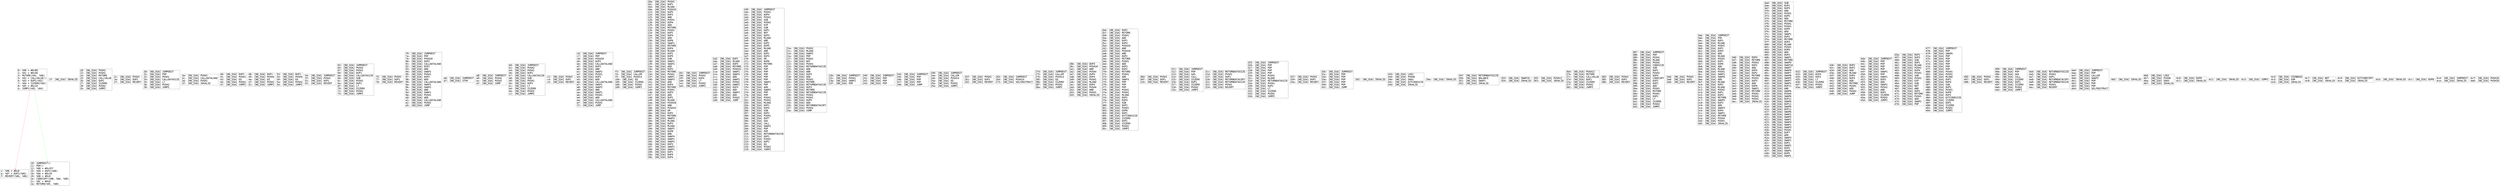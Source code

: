 digraph "graph.cfg.gv" {
	subgraph global {
		node [fontname=Courier fontsize=30.0 rank=same shape=box]
		block_0 [label="0: %00 = #0x80\l2: %01 = #0x40\l4: MSTORE(%01, %00)\l5: %02 = CALLVALUE()\l6: %03 = DUP1(%02)\l7: %04 = ISZERO(%02)\l8: %05 = #0x10\lb: JUMPI(%05, %04)\l"]
		block_c [label="c: %06 = #0x0\le: %07 = DUP1(%06)\lf: REVERT(%06, %06)\l"]
		block_10 [label="10: JUMPDEST()\l11: POP()\l12: %08 = #0x357\l15: %09 = DUP1(%08)\l16: %0A = #0x20\l19: %0B = #0x0\l1b: CODECOPY(%0B, %0A, %08)\l1c: %0C = #0x0\l1e: RETURN(%0C, %08)\l"]
		block_1f [label="1f: [NO_SSA] INVALID\l"]
		block_20 [label="20: [NO_SSA] PUSH1\l22: [NO_SSA] PUSH1\l24: [NO_SSA] MSTORE\l25: [NO_SSA] CALLVALUE\l26: [NO_SSA] DUP1\l27: [NO_SSA] ISZERO\l28: [NO_SSA] PUSH2\l2b: [NO_SSA] JUMPI\l"]
		block_2c [label="2c: [NO_SSA] PUSH1\l2e: [NO_SSA] DUP1\l2f: [NO_SSA] REVERT\l"]
		block_30 [label="30: [NO_SSA] JUMPDEST\l31: [NO_SSA] POP\l32: [NO_SSA] PUSH1\l34: [NO_SSA] CALLDATASIZE\l35: [NO_SSA] LT\l36: [NO_SSA] PUSH2\l39: [NO_SSA] JUMPI\l"]
		block_3a [label="3a: [NO_SSA] PUSH1\l3c: [NO_SSA] CALLDATALOAD\l3d: [NO_SSA] PUSH1\l3f: [NO_SSA] INVALID\l"]
		block_40 [label="40: [NO_SSA] DUP1\l41: [NO_SSA] PUSH1\l43: [NO_SSA] EQ\l44: [NO_SSA] PUSH2\l47: [NO_SSA] JUMPI\l"]
		block_48 [label="48: [NO_SSA] DUP1\l49: [NO_SSA] PUSH4\l4e: [NO_SSA] EQ\l4f: [NO_SSA] PUSH2\l52: [NO_SSA] JUMPI\l"]
		block_53 [label="53: [NO_SSA] DUP1\l54: [NO_SSA] PUSH4\l59: [NO_SSA] EQ\l5a: [NO_SSA] PUSH2\l5d: [NO_SSA] JUMPI\l"]
		block_5e [label="5e: [NO_SSA] JUMPDEST\l5f: [NO_SSA] PUSH1\l61: [NO_SSA] DUP1\l62: [NO_SSA] REVERT\l"]
		block_63 [label="63: [NO_SSA] JUMPDEST\l64: [NO_SSA] PUSH2\l67: [NO_SSA] PUSH1\l69: [NO_SSA] DUP1\l6a: [NO_SSA] CALLDATASIZE\l6b: [NO_SSA] SUB\l6c: [NO_SSA] PUSH1\l6e: [NO_SSA] DUP2\l6f: [NO_SSA] LT\l70: [NO_SSA] ISZERO\l71: [NO_SSA] PUSH2\l74: [NO_SSA] JUMPI\l"]
		block_75 [label="75: [NO_SSA] PUSH1\l77: [NO_SSA] DUP1\l78: [NO_SSA] REVERT\l"]
		block_79 [label="79: [NO_SSA] JUMPDEST\l7a: [NO_SSA] POP\l7b: [NO_SSA] PUSH20\l90: [NO_SSA] DUP2\l91: [NO_SSA] CALLDATALOAD\l92: [NO_SSA] DUP2\l93: [NO_SSA] AND\l94: [NO_SSA] SWAP2\l95: [NO_SSA] PUSH1\l97: [NO_SSA] DUP2\l98: [NO_SSA] ADD\l99: [NO_SSA] CALLDATALOAD\l9a: [NO_SSA] SWAP1\l9b: [NO_SSA] SWAP2\l9c: [NO_SSA] AND\l9d: [NO_SSA] SWAP1\l9e: [NO_SSA] PUSH1\la0: [NO_SSA] ADD\la1: [NO_SSA] CALLDATALOAD\la2: [NO_SSA] PUSH2\la5: [NO_SSA] JUMP\l"]
		block_a6 [label="a6: [NO_SSA] JUMPDEST\la7: [NO_SSA] STOP\l"]
		block_a8 [label="a8: [NO_SSA] JUMPDEST\la9: [NO_SSA] PUSH2\lac: [NO_SSA] PUSH2\laf: [NO_SSA] JUMP\l"]
		block_b0 [label="b0: [NO_SSA] JUMPDEST\lb1: [NO_SSA] PUSH2\lb4: [NO_SSA] PUSH1\lb6: [NO_SSA] DUP1\lb7: [NO_SSA] CALLDATASIZE\lb8: [NO_SSA] SUB\lb9: [NO_SSA] PUSH1\lbb: [NO_SSA] DUP2\lbc: [NO_SSA] LT\lbd: [NO_SSA] ISZERO\lbe: [NO_SSA] PUSH2\lc1: [NO_SSA] JUMPI\l"]
		block_c2 [label="c2: [NO_SSA] PUSH1\lc4: [NO_SSA] DUP1\lc5: [NO_SSA] REVERT\l"]
		block_c6 [label="c6: [NO_SSA] JUMPDEST\lc7: [NO_SSA] POP\lc8: [NO_SSA] PUSH20\ldd: [NO_SSA] DUP2\lde: [NO_SSA] CALLDATALOAD\ldf: [NO_SSA] DUP2\le0: [NO_SSA] AND\le1: [NO_SSA] SWAP2\le2: [NO_SSA] PUSH1\le4: [NO_SSA] DUP2\le5: [NO_SSA] ADD\le6: [NO_SSA] CALLDATALOAD\le7: [NO_SSA] SWAP1\le8: [NO_SSA] SWAP2\le9: [NO_SSA] AND\lea: [NO_SSA] SWAP1\leb: [NO_SSA] PUSH1\led: [NO_SSA] ADD\lee: [NO_SSA] CALLDATALOAD\lef: [NO_SSA] PUSH2\lf2: [NO_SSA] JUMP\l"]
		block_f3 [label="f3: [NO_SSA] JUMPDEST\lf4: [NO_SSA] CALLER\lf5: [NO_SSA] PUSH14\l104: [NO_SSA] EQ\l105: [NO_SSA] ISZERO\l106: [NO_SSA] PUSH2\l109: [NO_SSA] JUMPI\l"]
		block_10a [label="10a: [NO_SSA] PUSH1\l10c: [NO_SSA] DUP1\l10d: [NO_SSA] MLOAD\l10e: [NO_SSA] PUSH20\l123: [NO_SSA] DUP5\l124: [NO_SSA] DUP2\l125: [NO_SSA] AND\l126: [NO_SSA] PUSH1\l128: [NO_SSA] DUP4\l129: [NO_SSA] ADD\l12a: [NO_SSA] MSTORE\l12b: [NO_SSA] PUSH1\l12d: [NO_SSA] DUP1\l12e: [NO_SSA] DUP4\l12f: [NO_SSA] ADD\l130: [NO_SSA] DUP6\l131: [NO_SSA] SWAP1\l132: [NO_SSA] MSTORE\l133: [NO_SSA] DUP4\l134: [NO_SSA] MLOAD\l135: [NO_SSA] DUP1\l136: [NO_SSA] DUP5\l137: [NO_SSA] SUB\l138: [NO_SSA] SWAP1\l139: [NO_SSA] SWAP2\l13a: [NO_SSA] ADD\l13b: [NO_SSA] DUP2\l13c: [NO_SSA] MSTORE\l13d: [NO_SSA] PUSH1\l13f: [NO_SSA] SWAP1\l140: [NO_SSA] SWAP3\l141: [NO_SSA] ADD\l142: [NO_SSA] DUP4\l143: [NO_SSA] MSTORE\l144: [NO_SSA] PUSH1\l146: [NO_SSA] DUP3\l147: [NO_SSA] ADD\l148: [NO_SSA] DUP1\l149: [NO_SSA] MLOAD\l14a: [NO_SSA] PUSH28\l167: [NO_SSA] AND\l168: [NO_SSA] PUSH32\l189: [NO_SSA] OR\l18a: [NO_SSA] DUP2\l18b: [NO_SSA] MSTORE\l18c: [NO_SSA] SWAP3\l18d: [NO_SSA] MLOAD\l18e: [NO_SSA] DUP3\l18f: [NO_SSA] MLOAD\l190: [NO_SSA] SWAP2\l191: [NO_SSA] DUP8\l192: [NO_SSA] AND\l193: [NO_SSA] SWAP4\l194: [NO_SSA] SWAP1\l195: [NO_SSA] SWAP2\l196: [NO_SSA] DUP3\l197: [NO_SSA] SWAP2\l198: [NO_SSA] SWAP1\l199: [NO_SSA] DUP1\l19a: [NO_SSA] DUP4\l19b: [NO_SSA] DUP4\l"]
		block_19c [label="19c: [NO_SSA] JUMPDEST\l19d: [NO_SSA] PUSH1\l19f: [NO_SSA] DUP4\l1a0: [NO_SSA] LT\l1a1: [NO_SSA] PUSH2\l1a4: [NO_SSA] JUMPI\l"]
		block_1a5 [label="1a5: [NO_SSA] DUP1\l1a6: [NO_SSA] MLOAD\l1a7: [NO_SSA] DUP3\l1a8: [NO_SSA] MSTORE\l1a9: [NO_SSA] PUSH32\l1ca: [NO_SSA] SWAP1\l1cb: [NO_SSA] SWAP3\l1cc: [NO_SSA] ADD\l1cd: [NO_SSA] SWAP2\l1ce: [NO_SSA] PUSH1\l1d0: [NO_SSA] SWAP2\l1d1: [NO_SSA] DUP3\l1d2: [NO_SSA] ADD\l1d3: [NO_SSA] SWAP2\l1d4: [NO_SSA] ADD\l1d5: [NO_SSA] PUSH2\l1d8: [NO_SSA] JUMP\l"]
		block_1d9 [label="1d9: [NO_SSA] JUMPDEST\l1da: [NO_SSA] PUSH1\l1dc: [NO_SSA] DUP4\l1dd: [NO_SSA] PUSH1\l1df: [NO_SSA] SUB\l1e0: [NO_SSA] PUSH2\l1e3: [NO_SSA] EXP\l1e4: [NO_SSA] SUB\l1e5: [NO_SSA] DUP1\l1e6: [NO_SSA] NOT\l1e7: [NO_SSA] DUP3\l1e8: [NO_SSA] MLOAD\l1e9: [NO_SSA] AND\l1ea: [NO_SSA] DUP2\l1eb: [NO_SSA] DUP5\l1ec: [NO_SSA] MLOAD\l1ed: [NO_SSA] AND\l1ee: [NO_SSA] DUP1\l1ef: [NO_SSA] DUP3\l1f0: [NO_SSA] OR\l1f1: [NO_SSA] DUP6\l1f2: [NO_SSA] MSTORE\l1f3: [NO_SSA] POP\l1f4: [NO_SSA] POP\l1f5: [NO_SSA] POP\l1f6: [NO_SSA] POP\l1f7: [NO_SSA] POP\l1f8: [NO_SSA] POP\l1f9: [NO_SSA] SWAP1\l1fa: [NO_SSA] POP\l1fb: [NO_SSA] ADD\l1fc: [NO_SSA] SWAP2\l1fd: [NO_SSA] POP\l1fe: [NO_SSA] POP\l1ff: [NO_SSA] PUSH1\l201: [NO_SSA] PUSH1\l203: [NO_SSA] MLOAD\l204: [NO_SSA] DUP1\l205: [NO_SSA] DUP4\l206: [NO_SSA] SUB\l207: [NO_SSA] DUP2\l208: [NO_SSA] PUSH1\l20a: [NO_SSA] DUP7\l20b: [NO_SSA] GAS\l20c: [NO_SSA] CALL\l20d: [NO_SSA] SWAP2\l20e: [NO_SSA] POP\l20f: [NO_SSA] POP\l210: [NO_SSA] RETURNDATASIZE\l211: [NO_SSA] DUP1\l212: [NO_SSA] PUSH1\l214: [NO_SSA] DUP2\l215: [NO_SSA] EQ\l216: [NO_SSA] PUSH2\l219: [NO_SSA] JUMPI\l"]
		block_21a [label="21a: [NO_SSA] PUSH1\l21c: [NO_SSA] MLOAD\l21d: [NO_SSA] SWAP2\l21e: [NO_SSA] POP\l21f: [NO_SSA] PUSH1\l221: [NO_SSA] NOT\l222: [NO_SSA] PUSH1\l224: [NO_SSA] RETURNDATASIZE\l225: [NO_SSA] ADD\l226: [NO_SSA] AND\l227: [NO_SSA] DUP3\l228: [NO_SSA] ADD\l229: [NO_SSA] PUSH1\l22b: [NO_SSA] MSTORE\l22c: [NO_SSA] RETURNDATASIZE\l22d: [NO_SSA] DUP3\l22e: [NO_SSA] MSTORE\l22f: [NO_SSA] RETURNDATASIZE\l230: [NO_SSA] PUSH1\l232: [NO_SSA] PUSH1\l234: [NO_SSA] DUP5\l235: [NO_SSA] ADD\l236: [NO_SSA] RETURNDATACOPY\l237: [NO_SSA] PUSH2\l23a: [NO_SSA] JUMP\l"]
		block_23b [label="23b: [NO_SSA] JUMPDEST\l23c: [NO_SSA] PUSH1\l23e: [NO_SSA] SWAP2\l23f: [NO_SSA] POP\l"]
		block_240 [label="240: [NO_SSA] JUMPDEST\l241: [NO_SSA] POP\l242: [NO_SSA] POP\l243: [NO_SSA] POP\l"]
		block_244 [label="244: [NO_SSA] JUMPDEST\l245: [NO_SSA] POP\l246: [NO_SSA] POP\l247: [NO_SSA] POP\l248: [NO_SSA] JUMP\l"]
		block_249 [label="249: [NO_SSA] JUMPDEST\l24a: [NO_SSA] CALLER\l24b: [NO_SSA] PUSH14\l25a: [NO_SSA] EQ\l25b: [NO_SSA] PUSH2\l25e: [NO_SSA] JUMPI\l"]
		block_25f [label="25f: [NO_SSA] PUSH1\l261: [NO_SSA] DUP1\l262: [NO_SSA] REVERT\l"]
		block_263 [label="263: [NO_SSA] JUMPDEST\l264: [NO_SSA] PUSH14\l273: [NO_SSA] SELFDESTRUCT\l"]
		block_274 [label="274: [NO_SSA] JUMPDEST\l275: [NO_SSA] CALLER\l276: [NO_SSA] PUSH14\l285: [NO_SSA] EQ\l286: [NO_SSA] ISZERO\l287: [NO_SSA] PUSH2\l28a: [NO_SSA] JUMPI\l"]
		block_28b [label="28b: [NO_SSA] DUP3\l28c: [NO_SSA] PUSH20\l2a1: [NO_SSA] AND\l2a2: [NO_SSA] PUSH4\l2a7: [NO_SSA] DUP4\l2a8: [NO_SSA] DUP4\l2a9: [NO_SSA] PUSH1\l2ab: [NO_SSA] MLOAD\l2ac: [NO_SSA] DUP4\l2ad: [NO_SSA] PUSH4\l2b2: [NO_SSA] AND\l2b3: [NO_SSA] PUSH1\l2b5: [NO_SSA] INVALID\l"]
		block_2b6 [label="2b6: [NO_SSA] DUP2\l2b7: [NO_SSA] MSTORE\l2b8: [NO_SSA] PUSH1\l2ba: [NO_SSA] ADD\l2bb: [NO_SSA] DUP1\l2bc: [NO_SSA] DUP4\l2bd: [NO_SSA] PUSH20\l2d2: [NO_SSA] AND\l2d3: [NO_SSA] PUSH20\l2e8: [NO_SSA] AND\l2e9: [NO_SSA] DUP2\l2ea: [NO_SSA] MSTORE\l2eb: [NO_SSA] PUSH1\l2ed: [NO_SSA] ADD\l2ee: [NO_SSA] DUP3\l2ef: [NO_SSA] DUP2\l2f0: [NO_SSA] MSTORE\l2f1: [NO_SSA] PUSH1\l2f3: [NO_SSA] ADD\l2f4: [NO_SSA] SWAP3\l2f5: [NO_SSA] POP\l2f6: [NO_SSA] POP\l2f7: [NO_SSA] POP\l2f8: [NO_SSA] PUSH1\l2fa: [NO_SSA] PUSH1\l2fc: [NO_SSA] MLOAD\l2fd: [NO_SSA] DUP1\l2fe: [NO_SSA] DUP4\l2ff: [NO_SSA] SUB\l300: [NO_SSA] DUP2\l301: [NO_SSA] PUSH1\l303: [NO_SSA] DUP8\l304: [NO_SSA] DUP1\l305: [NO_SSA] EXTCODESIZE\l306: [NO_SSA] ISZERO\l307: [NO_SSA] DUP1\l308: [NO_SSA] ISZERO\l309: [NO_SSA] PUSH2\l30c: [NO_SSA] JUMPI\l"]
		block_30d [label="30d: [NO_SSA] PUSH1\l30f: [NO_SSA] DUP1\l310: [NO_SSA] REVERT\l"]
		block_311 [label="311: [NO_SSA] JUMPDEST\l312: [NO_SSA] POP\l313: [NO_SSA] GAS\l314: [NO_SSA] CALL\l315: [NO_SSA] ISZERO\l316: [NO_SSA] DUP1\l317: [NO_SSA] ISZERO\l318: [NO_SSA] PUSH2\l31b: [NO_SSA] JUMPI\l"]
		block_31c [label="31c: [NO_SSA] RETURNDATASIZE\l31d: [NO_SSA] PUSH1\l31f: [NO_SSA] DUP1\l320: [NO_SSA] RETURNDATACOPY\l321: [NO_SSA] RETURNDATASIZE\l322: [NO_SSA] PUSH1\l324: [NO_SSA] REVERT\l"]
		block_325 [label="325: [NO_SSA] JUMPDEST\l326: [NO_SSA] POP\l327: [NO_SSA] POP\l328: [NO_SSA] POP\l329: [NO_SSA] POP\l32a: [NO_SSA] PUSH1\l32c: [NO_SSA] MLOAD\l32d: [NO_SSA] RETURNDATASIZE\l32e: [NO_SSA] PUSH1\l330: [NO_SSA] DUP2\l331: [NO_SSA] LT\l332: [NO_SSA] ISZERO\l333: [NO_SSA] PUSH2\l336: [NO_SSA] JUMPI\l"]
		block_337 [label="337: [NO_SSA] PUSH1\l339: [NO_SSA] DUP1\l33a: [NO_SSA] REVERT\l"]
		block_33b [label="33b: [NO_SSA] JUMPDEST\l33c: [NO_SSA] POP\l33d: [NO_SSA] POP\l33e: [NO_SSA] POP\l33f: [NO_SSA] POP\l340: [NO_SSA] POP\l341: [NO_SSA] JUMP\l"]
		block_342 [label="342: [NO_SSA] INVALID\l"]
		block_343 [label="343: [NO_SSA] LOG2\l344: [NO_SSA] PUSH6\l34b: [NO_SSA] SHA3\l34c: [NO_SSA] EXTCODESIZE\l34d: [NO_SSA] INVALID\l"]
		block_34e [label="34e: [NO_SSA] INVALID\l"]
		block_34f [label="34f: [NO_SSA] RETURNDATASIZE\l350: [NO_SSA] BALANCE\l351: [NO_SSA] SWAP1\l352: [NO_SSA] INVALID\l"]
		block_353 [label="353: [NO_SSA] SWAP10\l354: [NO_SSA] INVALID\l"]
		block_355 [label="355: [NO_SSA] PUSH13\l363: [NO_SSA] INVALID\l"]
		block_364 [label="364: [NO_SSA] PUSH22\l37b: [NO_SSA] MSTORE\l37c: [NO_SSA] CALLVALUE\l37d: [NO_SSA] DUP1\l37e: [NO_SSA] ISZERO\l37f: [NO_SSA] PUSH2\l382: [NO_SSA] JUMPI\l"]
		block_383 [label="383: [NO_SSA] PUSH1\l385: [NO_SSA] DUP1\l386: [NO_SSA] REVERT\l"]
		block_387 [label="387: [NO_SSA] JUMPDEST\l388: [NO_SSA] POP\l389: [NO_SSA] PUSH1\l38b: [NO_SSA] MLOAD\l38c: [NO_SSA] PUSH2\l38f: [NO_SSA] CODESIZE\l390: [NO_SSA] SUB\l391: [NO_SSA] DUP1\l392: [NO_SSA] PUSH2\l395: [NO_SSA] DUP4\l396: [NO_SSA] CODECOPY\l397: [NO_SSA] DUP2\l398: [NO_SSA] DUP2\l399: [NO_SSA] ADD\l39a: [NO_SSA] PUSH1\l39c: [NO_SSA] MSTORE\l39d: [NO_SSA] PUSH1\l39f: [NO_SSA] DUP2\l3a0: [NO_SSA] LT\l3a1: [NO_SSA] ISZERO\l3a2: [NO_SSA] PUSH2\l3a5: [NO_SSA] JUMPI\l"]
		block_3a6 [label="3a6: [NO_SSA] PUSH1\l3a8: [NO_SSA] DUP1\l3a9: [NO_SSA] REVERT\l"]
		block_3aa [label="3aa: [NO_SSA] JUMPDEST\l3ab: [NO_SSA] POP\l3ac: [NO_SSA] DUP1\l3ad: [NO_SSA] MLOAD\l3ae: [NO_SSA] PUSH1\l3b0: [NO_SSA] DUP1\l3b1: [NO_SSA] DUP4\l3b2: [NO_SSA] ADD\l3b3: [NO_SSA] MLOAD\l3b4: [NO_SSA] PUSH1\l3b6: [NO_SSA] DUP1\l3b7: [NO_SSA] DUP6\l3b8: [NO_SSA] ADD\l3b9: [NO_SSA] MLOAD\l3ba: [NO_SSA] PUSH1\l3bc: [NO_SSA] SWAP1\l3bd: [NO_SSA] SWAP6\l3be: [NO_SSA] ADD\l3bf: [NO_SSA] MLOAD\l3c0: [NO_SSA] DUP2\l3c1: [NO_SSA] MLOAD\l3c2: [NO_SSA] PUSH1\l3c4: [NO_SSA] DUP1\l3c5: [NO_SSA] DUP3\l3c6: [NO_SSA] MSTORE\l3c7: [NO_SSA] SWAP5\l3c8: [NO_SSA] DUP2\l3c9: [NO_SSA] ADD\l3ca: [NO_SSA] SWAP3\l3cb: [NO_SSA] DUP4\l3cc: [NO_SSA] SWAP1\l3cd: [NO_SSA] MSTORE\l3ce: [NO_SSA] PUSH4\l3d3: [NO_SSA] PUSH1\l3d5: [NO_SSA] INVALID\l"]
		block_3d6 [label="3d6: [NO_SSA] DUP4\l3d7: [NO_SSA] MSTORE\l3d8: [NO_SSA] PUSH1\l3da: [NO_SSA] DUP2\l3db: [NO_SSA] ADD\l3dc: [NO_SSA] DUP5\l3dd: [NO_SSA] DUP2\l3de: [NO_SSA] MSTORE\l3df: [NO_SSA] PUSH1\l3e1: [NO_SSA] DUP3\l3e2: [NO_SSA] ADD\l3e3: [NO_SSA] DUP9\l3e4: [NO_SSA] SWAP1\l3e5: [NO_SSA] MSTORE\l3e6: [NO_SSA] PUSH1\l3e8: [NO_SSA] PUSH1\l3ea: [NO_SSA] PUSH1\l3ec: [NO_SSA] INVALID\l"]
		block_3ed [label="3ed: [NO_SSA] SUB\l3ee: [NO_SSA] DUP1\l3ef: [NO_SSA] DUP5\l3f0: [NO_SSA] AND\l3f1: [NO_SSA] PUSH1\l3f3: [NO_SSA] DUP5\l3f4: [NO_SSA] ADD\l3f5: [NO_SSA] MSTORE\l3f6: [NO_SSA] PUSH1\l3f8: [NO_SSA] PUSH1\l3fa: [NO_SSA] DUP5\l3fb: [NO_SSA] ADD\l3fc: [NO_SSA] SWAP1\l3fd: [NO_SSA] DUP2\l3fe: [NO_SSA] MSTORE\l3ff: [NO_SSA] DUP4\l400: [NO_SSA] MLOAD\l401: [NO_SSA] PUSH1\l403: [NO_SSA] DUP6\l404: [NO_SSA] ADD\l405: [NO_SSA] DUP2\l406: [NO_SSA] SWAP1\l407: [NO_SSA] MSTORE\l408: [NO_SSA] SWAP9\l409: [NO_SSA] SWAP10\l40a: [NO_SSA] SWAP7\l40b: [NO_SSA] SWAP9\l40c: [NO_SSA] SWAP7\l40d: [NO_SSA] SWAP8\l40e: [NO_SSA] SWAP5\l40f: [NO_SSA] SWAP7\l410: [NO_SSA] SWAP2\l411: [NO_SSA] DUP11\l412: [NO_SSA] AND\l413: [NO_SSA] SWAP6\l414: [NO_SSA] PUSH4\l419: [NO_SSA] SWAP6\l41a: [NO_SSA] DUP11\l41b: [NO_SSA] SWAP6\l41c: [NO_SSA] DUP11\l41d: [NO_SSA] SWAP6\l41e: [NO_SSA] DUP11\l41f: [NO_SSA] SWAP6\l420: [NO_SSA] SWAP2\l421: [NO_SSA] SWAP5\l422: [NO_SSA] SWAP1\l423: [NO_SSA] SWAP4\l424: [NO_SSA] SWAP1\l425: [NO_SSA] SWAP3\l426: [NO_SSA] PUSH1\l428: [NO_SSA] DUP7\l429: [NO_SSA] ADD\l42a: [NO_SSA] SWAP3\l42b: [NO_SSA] SWAP1\l42c: [NO_SSA] DUP2\l42d: [NO_SSA] SWAP1\l42e: [NO_SSA] DUP5\l42f: [NO_SSA] SWAP1\l430: [NO_SSA] DUP5\l431: [NO_SSA] SWAP1\l"]
		block_432 [label="432: [NO_SSA] JUMPDEST\l433: [NO_SSA] DUP4\l434: [NO_SSA] DUP2\l435: [NO_SSA] LT\l436: [NO_SSA] ISZERO\l437: [NO_SSA] PUSH2\l43a: [NO_SSA] JUMPI\l"]
		block_43b [label="43b: [NO_SSA] DUP2\l43c: [NO_SSA] DUP2\l43d: [NO_SSA] ADD\l43e: [NO_SSA] MLOAD\l43f: [NO_SSA] DUP4\l440: [NO_SSA] DUP3\l441: [NO_SSA] ADD\l442: [NO_SSA] MSTORE\l443: [NO_SSA] PUSH1\l445: [NO_SSA] ADD\l446: [NO_SSA] PUSH2\l449: [NO_SSA] JUMP\l"]
		block_44a [label="44a: [NO_SSA] JUMPDEST\l44b: [NO_SSA] POP\l44c: [NO_SSA] POP\l44d: [NO_SSA] POP\l44e: [NO_SSA] POP\l44f: [NO_SSA] SWAP1\l450: [NO_SSA] POP\l451: [NO_SSA] SWAP1\l452: [NO_SSA] DUP2\l453: [NO_SSA] ADD\l454: [NO_SSA] SWAP1\l455: [NO_SSA] PUSH1\l457: [NO_SSA] AND\l458: [NO_SSA] DUP1\l459: [NO_SSA] ISZERO\l45a: [NO_SSA] PUSH2\l45d: [NO_SSA] JUMPI\l"]
		block_45e [label="45e: [NO_SSA] DUP1\l45f: [NO_SSA] DUP3\l460: [NO_SSA] SUB\l461: [NO_SSA] DUP1\l462: [NO_SSA] MLOAD\l463: [NO_SSA] PUSH1\l465: [NO_SSA] DUP4\l466: [NO_SSA] PUSH1\l468: [NO_SSA] SUB\l469: [NO_SSA] PUSH2\l46c: [NO_SSA] EXP\l46d: [NO_SSA] SUB\l46e: [NO_SSA] NOT\l46f: [NO_SSA] AND\l470: [NO_SSA] DUP2\l471: [NO_SSA] MSTORE\l472: [NO_SSA] PUSH1\l474: [NO_SSA] ADD\l475: [NO_SSA] SWAP2\l476: [NO_SSA] POP\l"]
		block_477 [label="477: [NO_SSA] JUMPDEST\l478: [NO_SSA] POP\l479: [NO_SSA] SWAP6\l47a: [NO_SSA] POP\l47b: [NO_SSA] POP\l47c: [NO_SSA] POP\l47d: [NO_SSA] POP\l47e: [NO_SSA] POP\l47f: [NO_SSA] POP\l480: [NO_SSA] PUSH1\l482: [NO_SSA] PUSH1\l484: [NO_SSA] MLOAD\l485: [NO_SSA] DUP1\l486: [NO_SSA] DUP4\l487: [NO_SSA] SUB\l488: [NO_SSA] DUP2\l489: [NO_SSA] PUSH1\l48b: [NO_SSA] DUP8\l48c: [NO_SSA] DUP1\l48d: [NO_SSA] EXTCODESIZE\l48e: [NO_SSA] ISZERO\l48f: [NO_SSA] DUP1\l490: [NO_SSA] ISZERO\l491: [NO_SSA] PUSH2\l494: [NO_SSA] JUMPI\l"]
		block_495 [label="495: [NO_SSA] PUSH1\l497: [NO_SSA] DUP1\l498: [NO_SSA] REVERT\l"]
		block_499 [label="499: [NO_SSA] JUMPDEST\l49a: [NO_SSA] POP\l49b: [NO_SSA] GAS\l49c: [NO_SSA] CALL\l49d: [NO_SSA] ISZERO\l49e: [NO_SSA] DUP1\l49f: [NO_SSA] ISZERO\l4a0: [NO_SSA] PUSH2\l4a3: [NO_SSA] JUMPI\l"]
		block_4a4 [label="4a4: [NO_SSA] RETURNDATASIZE\l4a5: [NO_SSA] PUSH1\l4a7: [NO_SSA] DUP1\l4a8: [NO_SSA] RETURNDATACOPY\l4a9: [NO_SSA] RETURNDATASIZE\l4aa: [NO_SSA] PUSH1\l4ac: [NO_SSA] REVERT\l"]
		block_4ad [label="4ad: [NO_SSA] JUMPDEST\l4ae: [NO_SSA] POP\l4af: [NO_SSA] CALLER\l4b0: [NO_SSA] SWAP3\l4b1: [NO_SSA] POP\l4b2: [NO_SSA] POP\l4b3: [NO_SSA] POP\l4b4: [NO_SSA] SELFDESTRUCT\l"]
		block_4b5 [label="4b5: [NO_SSA] INVALID\l"]
		block_4b6 [label="4b6: [NO_SSA] LOG2\l4b7: [NO_SSA] PUSH6\l4be: [NO_SSA] SHA3\l4bf: [NO_SSA] INVALID\l"]
		block_4c0 [label="4c0: [NO_SSA] DUP8\l4c1: [NO_SSA] INVALID\l"]
		block_4c2 [label="4c2: [NO_SSA] INVALID\l"]
		block_4c3 [label="4c3: [NO_SSA] JUMPI\l"]
		block_4c4 [label="4c4: [NO_SSA] COINBASE\l4c5: [NO_SSA] XOR\l4c6: [NO_SSA] INVALID\l"]
		block_4c7 [label="4c7: [NO_SSA] NOT\l4c8: [NO_SSA] INVALID\l"]
		block_4c9 [label="4c9: [NO_SSA] EXTCODECOPY\l4ca: [NO_SSA] INVALID\l"]
		block_4cb [label="4cb: [NO_SSA] INVALID\l"]
		block_4cc [label="4cc: [NO_SSA] DUP8\l"]
		block_4cd [label="4cd: [NO_SSA] JUMPDEST\l4ce: [NO_SSA] INVALID\l"]
		block_4cf [label="4cf: [NO_SSA] PUSH16\l4e0: [NO_SSA] PUSH20\l"]
	}
	block_0 -> block_10 [color=green]
	block_0 -> block_c [color=red]
}
